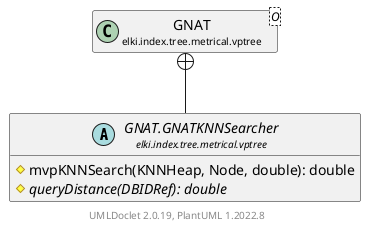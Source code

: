 @startuml
    remove .*\.(Instance|Par|Parameterizer|Factory)$
    set namespaceSeparator none
    hide empty fields
    hide empty methods

    abstract class "<size:14>GNAT.GNATKNNSearcher\n<size:10>elki.index.tree.metrical.vptree" as elki.index.tree.metrical.vptree.GNAT.GNATKNNSearcher [[GNAT.GNATKNNSearcher.html]] {
        #mvpKNNSearch(KNNHeap, Node, double): double
        {abstract} #queryDistance(DBIDRef): double
    }

    class "<size:14>GNAT\n<size:10>elki.index.tree.metrical.vptree" as elki.index.tree.metrical.vptree.GNAT<O> [[GNAT.html]]

    elki.index.tree.metrical.vptree.GNAT +-- elki.index.tree.metrical.vptree.GNAT.GNATKNNSearcher

    center footer UMLDoclet 2.0.19, PlantUML 1.2022.8
@enduml
